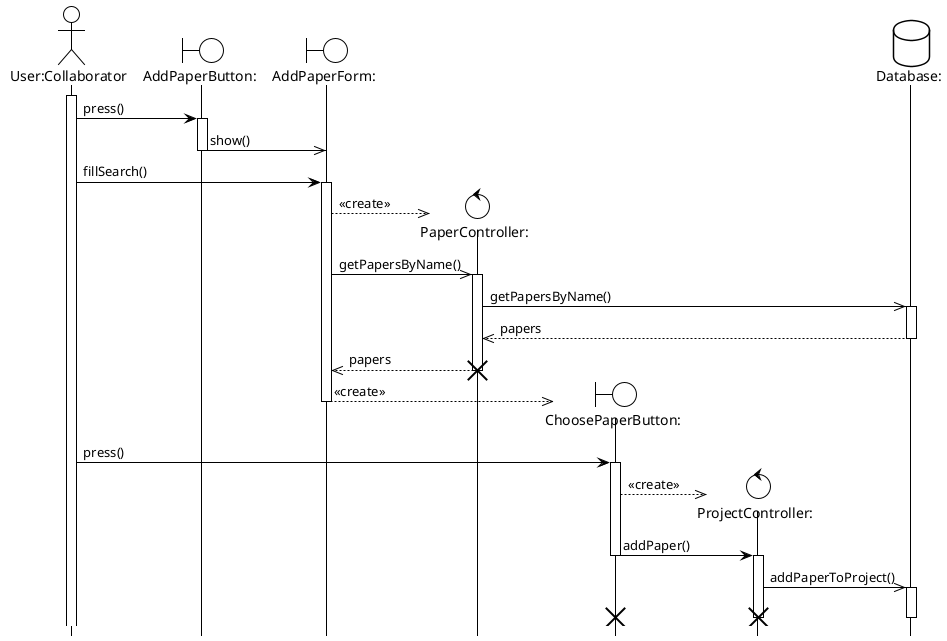 @startuml AddPaperToProject
!theme plain
hide footbox
actor "User:Collaborator" as u
boundary "AddPaperButton:" as apb
boundary "AddPaperForm:" as apf
control "PaperController:" as apc
boundary "ChoosePaperButton:" as cpb
control "ProjectController:" as pc
database "Database:" as pd

activate u

u -> apb : press()
activate apb

apb ->> apf : show()
deactivate apb

u -> apf : fillSearch()
activate apf

create apc
apf -->> apc : <<create>>
apf ->> apc : getPapersByName()
activate apc


apc ->> pd : getPapersByName()
activate pd

pd -->> apc : papers
deactivate pd

apc -->> apf : papers
destroy apc

create cpb
apf -->> cpb : <<create>>
deactivate apf

u -> cpb : press()
activate cpb

create pc
cpb -->> pc : <<create>>
cpb -> pc : addPaper()
deactivate cpb
activate pc

pc ->> pd : addPaperToProject()
activate pd
deactivate pd

destroy pc
destroy cpb

/'
activate pc

pc -> apb : press()
activate apb

create apc
apb --> apc : <<create>>
deactivate apb
activate apc

create apf
apc --> apf : <<create>>
deactivate apc

pc -> apf : fillContents()
activate apf
deactivate apf

pc -> apf : submitContents()
activate apf

apf -> apc : submit()
destroy apf
activate apc

apc -> pd : findPaper()
activate pd
pd --> apc : paper
deactivate pd

apc -> pd : addPaperToProject()
destroy apc
activate pd
deactivate pd
'/
@enduml